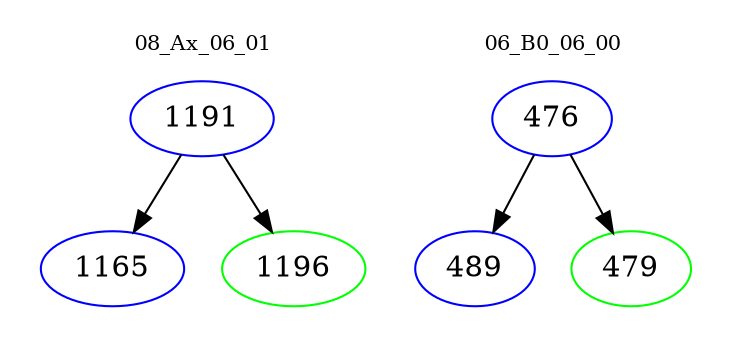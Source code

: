 digraph{
subgraph cluster_0 {
color = white
label = "08_Ax_06_01";
fontsize=10;
T0_1191 [label="1191", color="blue"]
T0_1191 -> T0_1165 [color="black"]
T0_1165 [label="1165", color="blue"]
T0_1191 -> T0_1196 [color="black"]
T0_1196 [label="1196", color="green"]
}
subgraph cluster_1 {
color = white
label = "06_B0_06_00";
fontsize=10;
T1_476 [label="476", color="blue"]
T1_476 -> T1_489 [color="black"]
T1_489 [label="489", color="blue"]
T1_476 -> T1_479 [color="black"]
T1_479 [label="479", color="green"]
}
}
